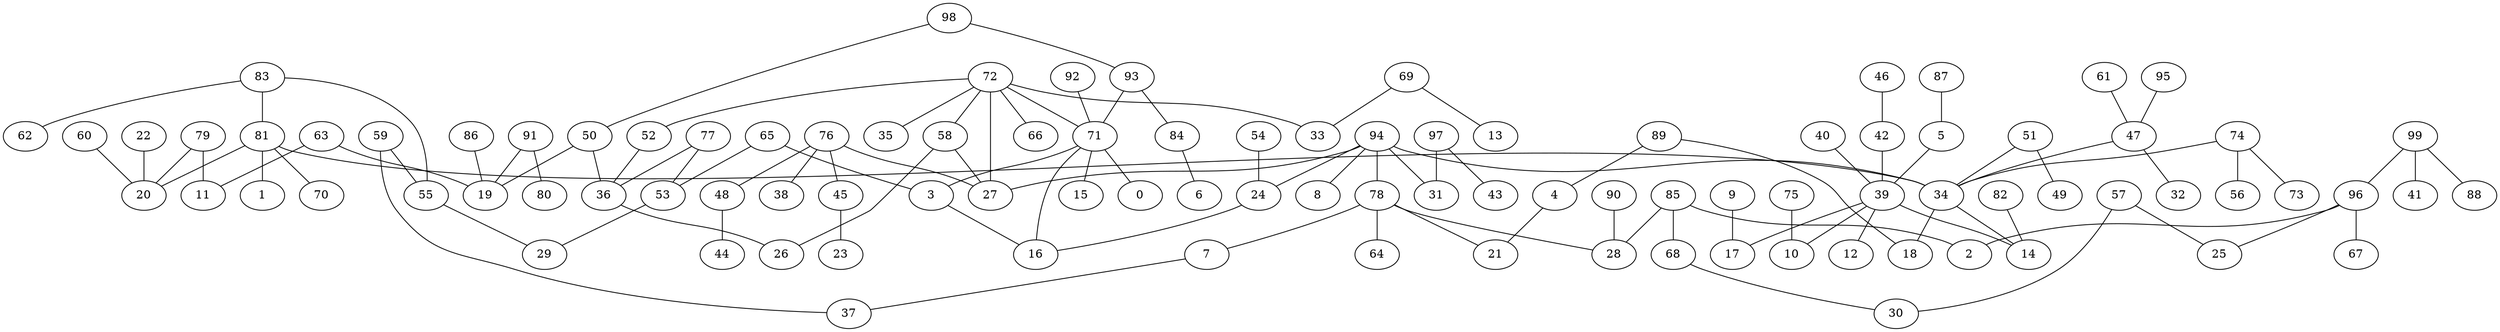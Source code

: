 digraph GG_graph {

subgraph G_graph {
edge [color = black]
"53" -> "29" [dir = none]
"98" -> "50" [dir = none]
"9" -> "17" [dir = none]
"65" -> "3" [dir = none]
"46" -> "42" [dir = none]
"79" -> "11" [dir = none]
"77" -> "36" [dir = none]
"42" -> "39" [dir = none]
"87" -> "5" [dir = none]
"60" -> "20" [dir = none]
"82" -> "14" [dir = none]
"61" -> "47" [dir = none]
"99" -> "41" [dir = none]
"99" -> "88" [dir = none]
"99" -> "96" [dir = none]
"36" -> "26" [dir = none]
"78" -> "21" [dir = none]
"78" -> "7" [dir = none]
"78" -> "64" [dir = none]
"78" -> "28" [dir = none]
"22" -> "20" [dir = none]
"85" -> "68" [dir = none]
"85" -> "2" [dir = none]
"85" -> "28" [dir = none]
"52" -> "36" [dir = none]
"24" -> "16" [dir = none]
"39" -> "17" [dir = none]
"39" -> "12" [dir = none]
"39" -> "10" [dir = none]
"39" -> "14" [dir = none]
"57" -> "30" [dir = none]
"45" -> "23" [dir = none]
"97" -> "43" [dir = none]
"97" -> "31" [dir = none]
"72" -> "35" [dir = none]
"72" -> "66" [dir = none]
"72" -> "33" [dir = none]
"72" -> "52" [dir = none]
"72" -> "71" [dir = none]
"72" -> "27" [dir = none]
"72" -> "58" [dir = none]
"76" -> "38" [dir = none]
"76" -> "45" [dir = none]
"76" -> "48" [dir = none]
"76" -> "27" [dir = none]
"90" -> "28" [dir = none]
"83" -> "55" [dir = none]
"83" -> "62" [dir = none]
"83" -> "81" [dir = none]
"92" -> "71" [dir = none]
"71" -> "3" [dir = none]
"71" -> "0" [dir = none]
"71" -> "15" [dir = none]
"94" -> "24" [dir = none]
"94" -> "78" [dir = none]
"94" -> "8" [dir = none]
"94" -> "34" [dir = none]
"94" -> "31" [dir = none]
"94" -> "27" [dir = none]
"34" -> "18" [dir = none]
"34" -> "14" [dir = none]
"89" -> "4" [dir = none]
"89" -> "18" [dir = none]
"48" -> "44" [dir = none]
"40" -> "39" [dir = none]
"59" -> "37" [dir = none]
"59" -> "55" [dir = none]
"50" -> "19" [dir = none]
"50" -> "36" [dir = none]
"54" -> "24" [dir = none]
"95" -> "47" [dir = none]
"69" -> "13" [dir = none]
"69" -> "33" [dir = none]
"81" -> "70" [dir = none]
"81" -> "1" [dir = none]
"81" -> "20" [dir = none]
"81" -> "34" [dir = none]
"84" -> "6" [dir = none]
"93" -> "84" [dir = none]
"93" -> "71" [dir = none]
"91" -> "80" [dir = none]
"91" -> "19" [dir = none]
"55" -> "29" [dir = none]
"86" -> "19" [dir = none]
"63" -> "11" [dir = none]
"63" -> "19" [dir = none]
"5" -> "39" [dir = none]
"51" -> "49" [dir = none]
"51" -> "34" [dir = none]
"74" -> "56" [dir = none]
"74" -> "73" [dir = none]
"74" -> "34" [dir = none]
"96" -> "25" [dir = none]
"96" -> "67" [dir = none]
"96" -> "2" [dir = none]
"47" -> "32" [dir = none]
"47" -> "34" [dir = none]
"68" -> "30" [dir = none]
"75" -> "10" [dir = none]
"3" -> "16" [dir = none]
"71" -> "16" [dir = none]
"58" -> "27" [dir = none]
"4" -> "21" [dir = none]
"57" -> "25" [dir = none]
"58" -> "26" [dir = none]
"65" -> "53" [dir = none]
"77" -> "53" [dir = none]
"7" -> "37" [dir = none]
"98" -> "93" [dir = none]
"79" -> "20" [dir = none]
}

}
